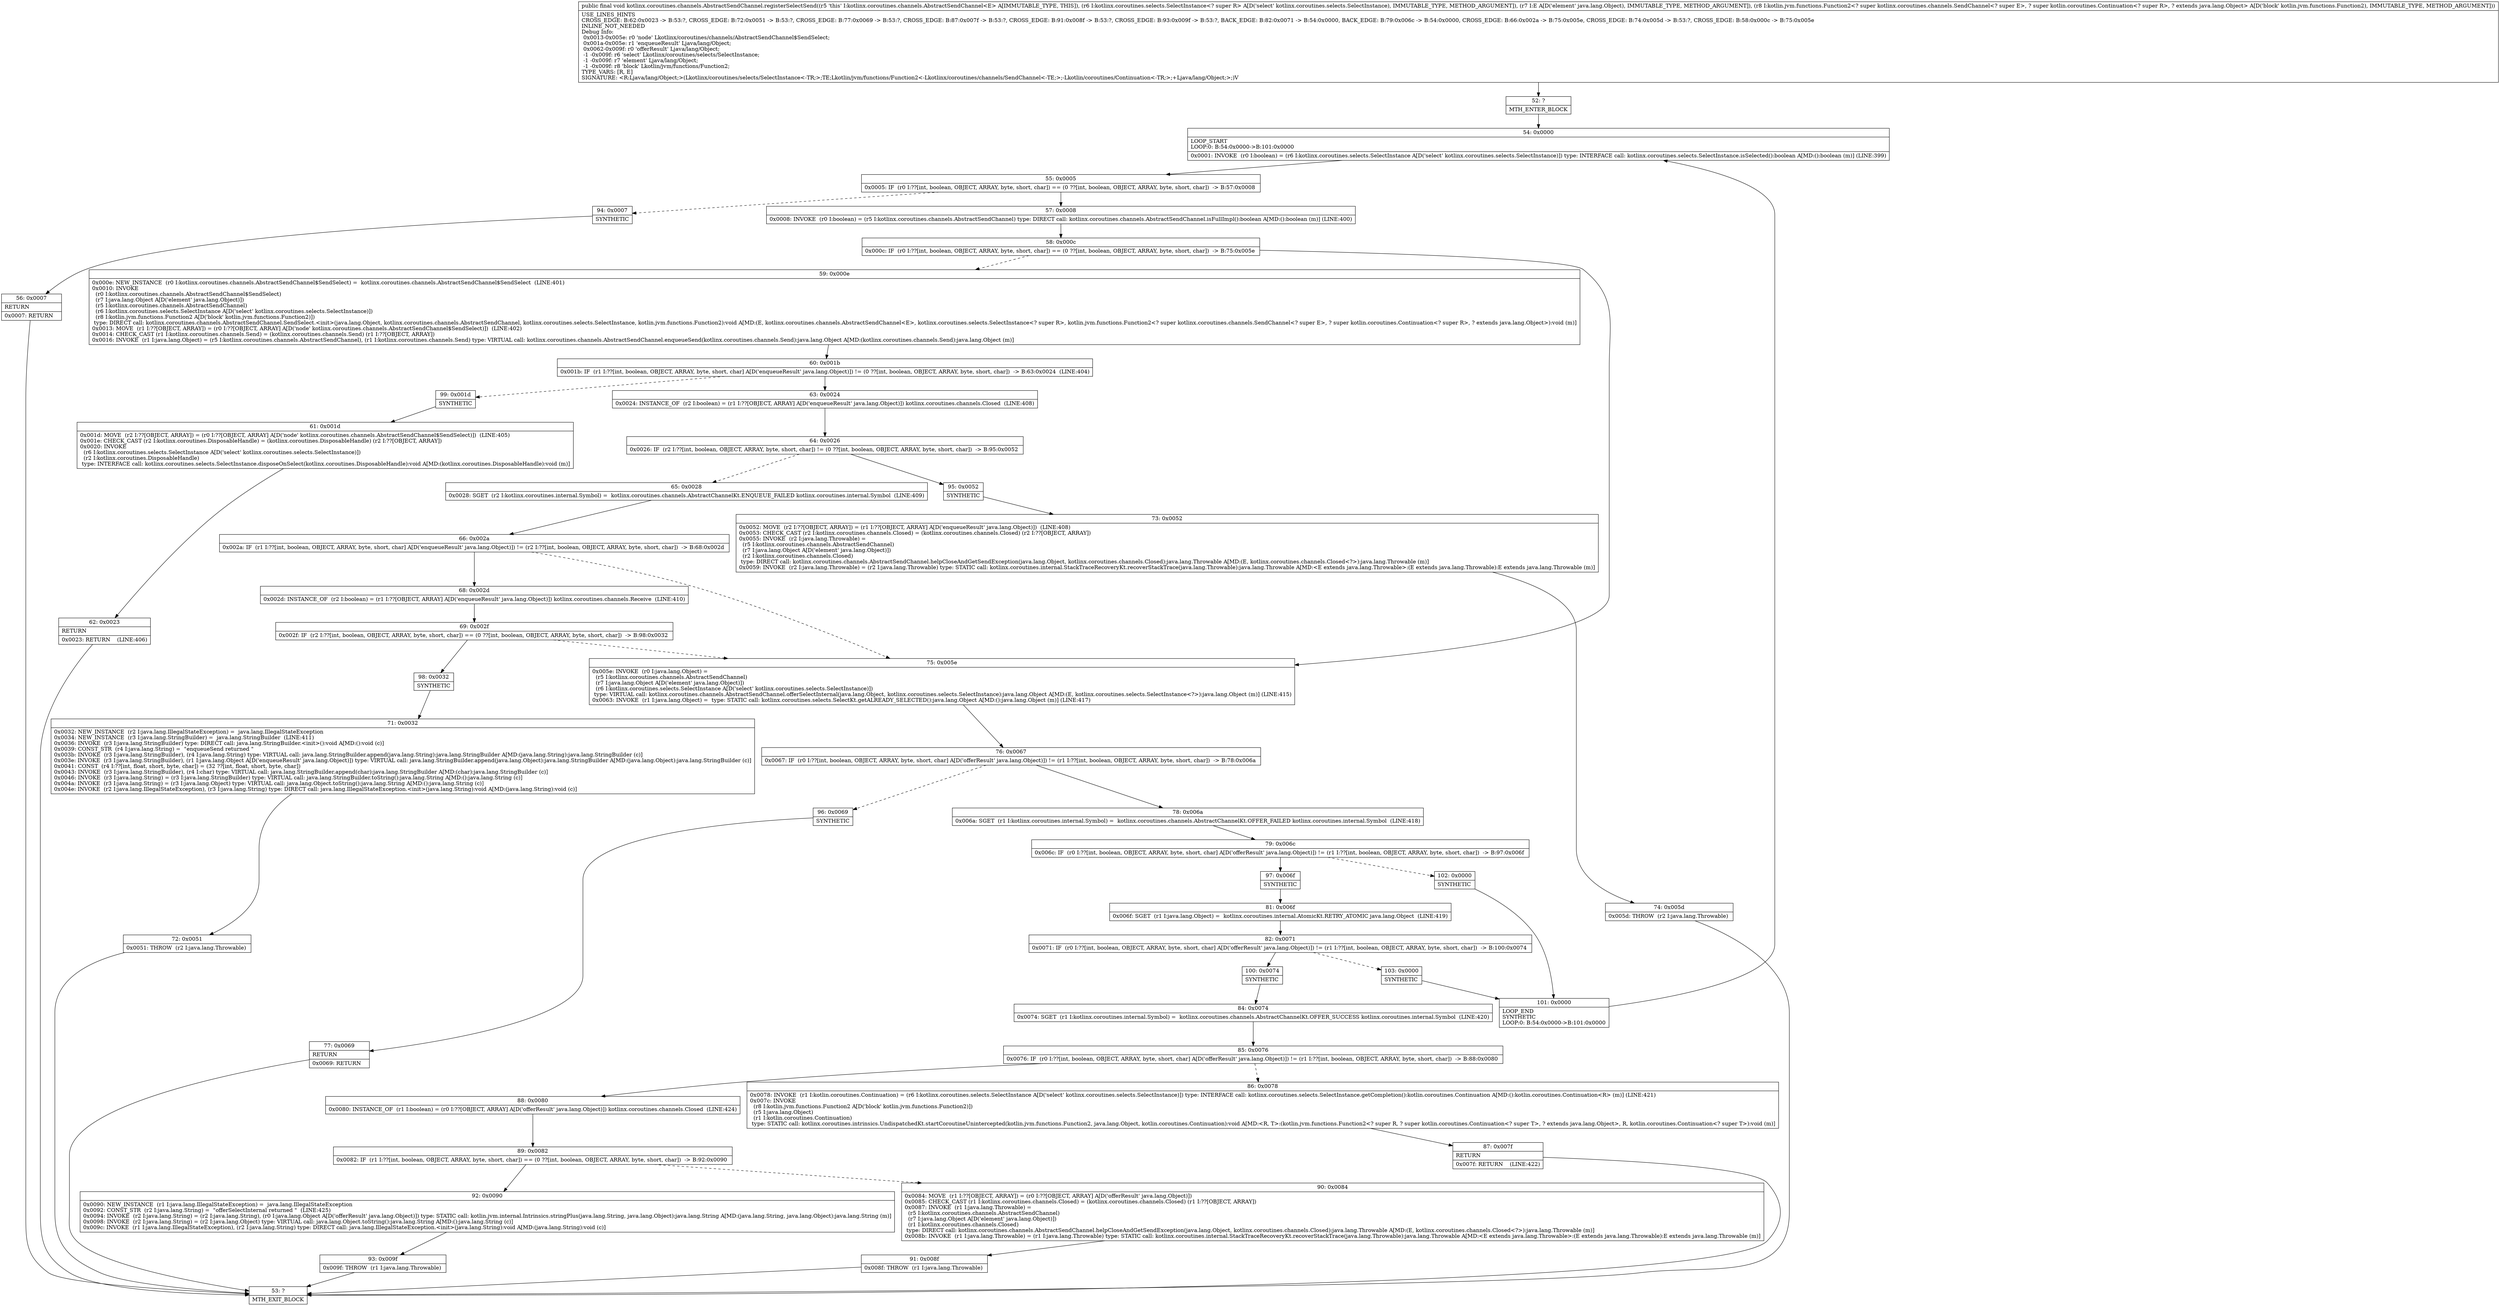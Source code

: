 digraph "CFG forkotlinx.coroutines.channels.AbstractSendChannel.registerSelectSend(Lkotlinx\/coroutines\/selects\/SelectInstance;Ljava\/lang\/Object;Lkotlin\/jvm\/functions\/Function2;)V" {
Node_52 [shape=record,label="{52\:\ ?|MTH_ENTER_BLOCK\l}"];
Node_54 [shape=record,label="{54\:\ 0x0000|LOOP_START\lLOOP:0: B:54:0x0000\-\>B:101:0x0000\l|0x0001: INVOKE  (r0 I:boolean) = (r6 I:kotlinx.coroutines.selects.SelectInstance A[D('select' kotlinx.coroutines.selects.SelectInstance)]) type: INTERFACE call: kotlinx.coroutines.selects.SelectInstance.isSelected():boolean A[MD:():boolean (m)] (LINE:399)\l}"];
Node_55 [shape=record,label="{55\:\ 0x0005|0x0005: IF  (r0 I:??[int, boolean, OBJECT, ARRAY, byte, short, char]) == (0 ??[int, boolean, OBJECT, ARRAY, byte, short, char])  \-\> B:57:0x0008 \l}"];
Node_57 [shape=record,label="{57\:\ 0x0008|0x0008: INVOKE  (r0 I:boolean) = (r5 I:kotlinx.coroutines.channels.AbstractSendChannel) type: DIRECT call: kotlinx.coroutines.channels.AbstractSendChannel.isFullImpl():boolean A[MD:():boolean (m)] (LINE:400)\l}"];
Node_58 [shape=record,label="{58\:\ 0x000c|0x000c: IF  (r0 I:??[int, boolean, OBJECT, ARRAY, byte, short, char]) == (0 ??[int, boolean, OBJECT, ARRAY, byte, short, char])  \-\> B:75:0x005e \l}"];
Node_59 [shape=record,label="{59\:\ 0x000e|0x000e: NEW_INSTANCE  (r0 I:kotlinx.coroutines.channels.AbstractSendChannel$SendSelect) =  kotlinx.coroutines.channels.AbstractSendChannel$SendSelect  (LINE:401)\l0x0010: INVOKE  \l  (r0 I:kotlinx.coroutines.channels.AbstractSendChannel$SendSelect)\l  (r7 I:java.lang.Object A[D('element' java.lang.Object)])\l  (r5 I:kotlinx.coroutines.channels.AbstractSendChannel)\l  (r6 I:kotlinx.coroutines.selects.SelectInstance A[D('select' kotlinx.coroutines.selects.SelectInstance)])\l  (r8 I:kotlin.jvm.functions.Function2 A[D('block' kotlin.jvm.functions.Function2)])\l type: DIRECT call: kotlinx.coroutines.channels.AbstractSendChannel.SendSelect.\<init\>(java.lang.Object, kotlinx.coroutines.channels.AbstractSendChannel, kotlinx.coroutines.selects.SelectInstance, kotlin.jvm.functions.Function2):void A[MD:(E, kotlinx.coroutines.channels.AbstractSendChannel\<E\>, kotlinx.coroutines.selects.SelectInstance\<? super R\>, kotlin.jvm.functions.Function2\<? super kotlinx.coroutines.channels.SendChannel\<? super E\>, ? super kotlin.coroutines.Continuation\<? super R\>, ? extends java.lang.Object\>):void (m)]\l0x0013: MOVE  (r1 I:??[OBJECT, ARRAY]) = (r0 I:??[OBJECT, ARRAY] A[D('node' kotlinx.coroutines.channels.AbstractSendChannel$SendSelect)])  (LINE:402)\l0x0014: CHECK_CAST (r1 I:kotlinx.coroutines.channels.Send) = (kotlinx.coroutines.channels.Send) (r1 I:??[OBJECT, ARRAY]) \l0x0016: INVOKE  (r1 I:java.lang.Object) = (r5 I:kotlinx.coroutines.channels.AbstractSendChannel), (r1 I:kotlinx.coroutines.channels.Send) type: VIRTUAL call: kotlinx.coroutines.channels.AbstractSendChannel.enqueueSend(kotlinx.coroutines.channels.Send):java.lang.Object A[MD:(kotlinx.coroutines.channels.Send):java.lang.Object (m)]\l}"];
Node_60 [shape=record,label="{60\:\ 0x001b|0x001b: IF  (r1 I:??[int, boolean, OBJECT, ARRAY, byte, short, char] A[D('enqueueResult' java.lang.Object)]) != (0 ??[int, boolean, OBJECT, ARRAY, byte, short, char])  \-\> B:63:0x0024  (LINE:404)\l}"];
Node_63 [shape=record,label="{63\:\ 0x0024|0x0024: INSTANCE_OF  (r2 I:boolean) = (r1 I:??[OBJECT, ARRAY] A[D('enqueueResult' java.lang.Object)]) kotlinx.coroutines.channels.Closed  (LINE:408)\l}"];
Node_64 [shape=record,label="{64\:\ 0x0026|0x0026: IF  (r2 I:??[int, boolean, OBJECT, ARRAY, byte, short, char]) != (0 ??[int, boolean, OBJECT, ARRAY, byte, short, char])  \-\> B:95:0x0052 \l}"];
Node_65 [shape=record,label="{65\:\ 0x0028|0x0028: SGET  (r2 I:kotlinx.coroutines.internal.Symbol) =  kotlinx.coroutines.channels.AbstractChannelKt.ENQUEUE_FAILED kotlinx.coroutines.internal.Symbol  (LINE:409)\l}"];
Node_66 [shape=record,label="{66\:\ 0x002a|0x002a: IF  (r1 I:??[int, boolean, OBJECT, ARRAY, byte, short, char] A[D('enqueueResult' java.lang.Object)]) != (r2 I:??[int, boolean, OBJECT, ARRAY, byte, short, char])  \-\> B:68:0x002d \l}"];
Node_68 [shape=record,label="{68\:\ 0x002d|0x002d: INSTANCE_OF  (r2 I:boolean) = (r1 I:??[OBJECT, ARRAY] A[D('enqueueResult' java.lang.Object)]) kotlinx.coroutines.channels.Receive  (LINE:410)\l}"];
Node_69 [shape=record,label="{69\:\ 0x002f|0x002f: IF  (r2 I:??[int, boolean, OBJECT, ARRAY, byte, short, char]) == (0 ??[int, boolean, OBJECT, ARRAY, byte, short, char])  \-\> B:98:0x0032 \l}"];
Node_98 [shape=record,label="{98\:\ 0x0032|SYNTHETIC\l}"];
Node_71 [shape=record,label="{71\:\ 0x0032|0x0032: NEW_INSTANCE  (r2 I:java.lang.IllegalStateException) =  java.lang.IllegalStateException \l0x0034: NEW_INSTANCE  (r3 I:java.lang.StringBuilder) =  java.lang.StringBuilder  (LINE:411)\l0x0036: INVOKE  (r3 I:java.lang.StringBuilder) type: DIRECT call: java.lang.StringBuilder.\<init\>():void A[MD:():void (c)]\l0x0039: CONST_STR  (r4 I:java.lang.String) =  \"enqueueSend returned \" \l0x003b: INVOKE  (r3 I:java.lang.StringBuilder), (r4 I:java.lang.String) type: VIRTUAL call: java.lang.StringBuilder.append(java.lang.String):java.lang.StringBuilder A[MD:(java.lang.String):java.lang.StringBuilder (c)]\l0x003e: INVOKE  (r3 I:java.lang.StringBuilder), (r1 I:java.lang.Object A[D('enqueueResult' java.lang.Object)]) type: VIRTUAL call: java.lang.StringBuilder.append(java.lang.Object):java.lang.StringBuilder A[MD:(java.lang.Object):java.lang.StringBuilder (c)]\l0x0041: CONST  (r4 I:??[int, float, short, byte, char]) = (32 ??[int, float, short, byte, char]) \l0x0043: INVOKE  (r3 I:java.lang.StringBuilder), (r4 I:char) type: VIRTUAL call: java.lang.StringBuilder.append(char):java.lang.StringBuilder A[MD:(char):java.lang.StringBuilder (c)]\l0x0046: INVOKE  (r3 I:java.lang.String) = (r3 I:java.lang.StringBuilder) type: VIRTUAL call: java.lang.StringBuilder.toString():java.lang.String A[MD:():java.lang.String (c)]\l0x004a: INVOKE  (r3 I:java.lang.String) = (r3 I:java.lang.Object) type: VIRTUAL call: java.lang.Object.toString():java.lang.String A[MD:():java.lang.String (c)]\l0x004e: INVOKE  (r2 I:java.lang.IllegalStateException), (r3 I:java.lang.String) type: DIRECT call: java.lang.IllegalStateException.\<init\>(java.lang.String):void A[MD:(java.lang.String):void (c)]\l}"];
Node_72 [shape=record,label="{72\:\ 0x0051|0x0051: THROW  (r2 I:java.lang.Throwable) \l}"];
Node_53 [shape=record,label="{53\:\ ?|MTH_EXIT_BLOCK\l}"];
Node_95 [shape=record,label="{95\:\ 0x0052|SYNTHETIC\l}"];
Node_73 [shape=record,label="{73\:\ 0x0052|0x0052: MOVE  (r2 I:??[OBJECT, ARRAY]) = (r1 I:??[OBJECT, ARRAY] A[D('enqueueResult' java.lang.Object)])  (LINE:408)\l0x0053: CHECK_CAST (r2 I:kotlinx.coroutines.channels.Closed) = (kotlinx.coroutines.channels.Closed) (r2 I:??[OBJECT, ARRAY]) \l0x0055: INVOKE  (r2 I:java.lang.Throwable) = \l  (r5 I:kotlinx.coroutines.channels.AbstractSendChannel)\l  (r7 I:java.lang.Object A[D('element' java.lang.Object)])\l  (r2 I:kotlinx.coroutines.channels.Closed)\l type: DIRECT call: kotlinx.coroutines.channels.AbstractSendChannel.helpCloseAndGetSendException(java.lang.Object, kotlinx.coroutines.channels.Closed):java.lang.Throwable A[MD:(E, kotlinx.coroutines.channels.Closed\<?\>):java.lang.Throwable (m)]\l0x0059: INVOKE  (r2 I:java.lang.Throwable) = (r2 I:java.lang.Throwable) type: STATIC call: kotlinx.coroutines.internal.StackTraceRecoveryKt.recoverStackTrace(java.lang.Throwable):java.lang.Throwable A[MD:\<E extends java.lang.Throwable\>:(E extends java.lang.Throwable):E extends java.lang.Throwable (m)]\l}"];
Node_74 [shape=record,label="{74\:\ 0x005d|0x005d: THROW  (r2 I:java.lang.Throwable) \l}"];
Node_99 [shape=record,label="{99\:\ 0x001d|SYNTHETIC\l}"];
Node_61 [shape=record,label="{61\:\ 0x001d|0x001d: MOVE  (r2 I:??[OBJECT, ARRAY]) = (r0 I:??[OBJECT, ARRAY] A[D('node' kotlinx.coroutines.channels.AbstractSendChannel$SendSelect)])  (LINE:405)\l0x001e: CHECK_CAST (r2 I:kotlinx.coroutines.DisposableHandle) = (kotlinx.coroutines.DisposableHandle) (r2 I:??[OBJECT, ARRAY]) \l0x0020: INVOKE  \l  (r6 I:kotlinx.coroutines.selects.SelectInstance A[D('select' kotlinx.coroutines.selects.SelectInstance)])\l  (r2 I:kotlinx.coroutines.DisposableHandle)\l type: INTERFACE call: kotlinx.coroutines.selects.SelectInstance.disposeOnSelect(kotlinx.coroutines.DisposableHandle):void A[MD:(kotlinx.coroutines.DisposableHandle):void (m)]\l}"];
Node_62 [shape=record,label="{62\:\ 0x0023|RETURN\l|0x0023: RETURN    (LINE:406)\l}"];
Node_75 [shape=record,label="{75\:\ 0x005e|0x005e: INVOKE  (r0 I:java.lang.Object) = \l  (r5 I:kotlinx.coroutines.channels.AbstractSendChannel)\l  (r7 I:java.lang.Object A[D('element' java.lang.Object)])\l  (r6 I:kotlinx.coroutines.selects.SelectInstance A[D('select' kotlinx.coroutines.selects.SelectInstance)])\l type: VIRTUAL call: kotlinx.coroutines.channels.AbstractSendChannel.offerSelectInternal(java.lang.Object, kotlinx.coroutines.selects.SelectInstance):java.lang.Object A[MD:(E, kotlinx.coroutines.selects.SelectInstance\<?\>):java.lang.Object (m)] (LINE:415)\l0x0063: INVOKE  (r1 I:java.lang.Object) =  type: STATIC call: kotlinx.coroutines.selects.SelectKt.getALREADY_SELECTED():java.lang.Object A[MD:():java.lang.Object (m)] (LINE:417)\l}"];
Node_76 [shape=record,label="{76\:\ 0x0067|0x0067: IF  (r0 I:??[int, boolean, OBJECT, ARRAY, byte, short, char] A[D('offerResult' java.lang.Object)]) != (r1 I:??[int, boolean, OBJECT, ARRAY, byte, short, char])  \-\> B:78:0x006a \l}"];
Node_78 [shape=record,label="{78\:\ 0x006a|0x006a: SGET  (r1 I:kotlinx.coroutines.internal.Symbol) =  kotlinx.coroutines.channels.AbstractChannelKt.OFFER_FAILED kotlinx.coroutines.internal.Symbol  (LINE:418)\l}"];
Node_79 [shape=record,label="{79\:\ 0x006c|0x006c: IF  (r0 I:??[int, boolean, OBJECT, ARRAY, byte, short, char] A[D('offerResult' java.lang.Object)]) != (r1 I:??[int, boolean, OBJECT, ARRAY, byte, short, char])  \-\> B:97:0x006f \l}"];
Node_97 [shape=record,label="{97\:\ 0x006f|SYNTHETIC\l}"];
Node_81 [shape=record,label="{81\:\ 0x006f|0x006f: SGET  (r1 I:java.lang.Object) =  kotlinx.coroutines.internal.AtomicKt.RETRY_ATOMIC java.lang.Object  (LINE:419)\l}"];
Node_82 [shape=record,label="{82\:\ 0x0071|0x0071: IF  (r0 I:??[int, boolean, OBJECT, ARRAY, byte, short, char] A[D('offerResult' java.lang.Object)]) != (r1 I:??[int, boolean, OBJECT, ARRAY, byte, short, char])  \-\> B:100:0x0074 \l}"];
Node_100 [shape=record,label="{100\:\ 0x0074|SYNTHETIC\l}"];
Node_84 [shape=record,label="{84\:\ 0x0074|0x0074: SGET  (r1 I:kotlinx.coroutines.internal.Symbol) =  kotlinx.coroutines.channels.AbstractChannelKt.OFFER_SUCCESS kotlinx.coroutines.internal.Symbol  (LINE:420)\l}"];
Node_85 [shape=record,label="{85\:\ 0x0076|0x0076: IF  (r0 I:??[int, boolean, OBJECT, ARRAY, byte, short, char] A[D('offerResult' java.lang.Object)]) != (r1 I:??[int, boolean, OBJECT, ARRAY, byte, short, char])  \-\> B:88:0x0080 \l}"];
Node_86 [shape=record,label="{86\:\ 0x0078|0x0078: INVOKE  (r1 I:kotlin.coroutines.Continuation) = (r6 I:kotlinx.coroutines.selects.SelectInstance A[D('select' kotlinx.coroutines.selects.SelectInstance)]) type: INTERFACE call: kotlinx.coroutines.selects.SelectInstance.getCompletion():kotlin.coroutines.Continuation A[MD:():kotlin.coroutines.Continuation\<R\> (m)] (LINE:421)\l0x007c: INVOKE  \l  (r8 I:kotlin.jvm.functions.Function2 A[D('block' kotlin.jvm.functions.Function2)])\l  (r5 I:java.lang.Object)\l  (r1 I:kotlin.coroutines.Continuation)\l type: STATIC call: kotlinx.coroutines.intrinsics.UndispatchedKt.startCoroutineUnintercepted(kotlin.jvm.functions.Function2, java.lang.Object, kotlin.coroutines.Continuation):void A[MD:\<R, T\>:(kotlin.jvm.functions.Function2\<? super R, ? super kotlin.coroutines.Continuation\<? super T\>, ? extends java.lang.Object\>, R, kotlin.coroutines.Continuation\<? super T\>):void (m)]\l}"];
Node_87 [shape=record,label="{87\:\ 0x007f|RETURN\l|0x007f: RETURN    (LINE:422)\l}"];
Node_88 [shape=record,label="{88\:\ 0x0080|0x0080: INSTANCE_OF  (r1 I:boolean) = (r0 I:??[OBJECT, ARRAY] A[D('offerResult' java.lang.Object)]) kotlinx.coroutines.channels.Closed  (LINE:424)\l}"];
Node_89 [shape=record,label="{89\:\ 0x0082|0x0082: IF  (r1 I:??[int, boolean, OBJECT, ARRAY, byte, short, char]) == (0 ??[int, boolean, OBJECT, ARRAY, byte, short, char])  \-\> B:92:0x0090 \l}"];
Node_90 [shape=record,label="{90\:\ 0x0084|0x0084: MOVE  (r1 I:??[OBJECT, ARRAY]) = (r0 I:??[OBJECT, ARRAY] A[D('offerResult' java.lang.Object)]) \l0x0085: CHECK_CAST (r1 I:kotlinx.coroutines.channels.Closed) = (kotlinx.coroutines.channels.Closed) (r1 I:??[OBJECT, ARRAY]) \l0x0087: INVOKE  (r1 I:java.lang.Throwable) = \l  (r5 I:kotlinx.coroutines.channels.AbstractSendChannel)\l  (r7 I:java.lang.Object A[D('element' java.lang.Object)])\l  (r1 I:kotlinx.coroutines.channels.Closed)\l type: DIRECT call: kotlinx.coroutines.channels.AbstractSendChannel.helpCloseAndGetSendException(java.lang.Object, kotlinx.coroutines.channels.Closed):java.lang.Throwable A[MD:(E, kotlinx.coroutines.channels.Closed\<?\>):java.lang.Throwable (m)]\l0x008b: INVOKE  (r1 I:java.lang.Throwable) = (r1 I:java.lang.Throwable) type: STATIC call: kotlinx.coroutines.internal.StackTraceRecoveryKt.recoverStackTrace(java.lang.Throwable):java.lang.Throwable A[MD:\<E extends java.lang.Throwable\>:(E extends java.lang.Throwable):E extends java.lang.Throwable (m)]\l}"];
Node_91 [shape=record,label="{91\:\ 0x008f|0x008f: THROW  (r1 I:java.lang.Throwable) \l}"];
Node_92 [shape=record,label="{92\:\ 0x0090|0x0090: NEW_INSTANCE  (r1 I:java.lang.IllegalStateException) =  java.lang.IllegalStateException \l0x0092: CONST_STR  (r2 I:java.lang.String) =  \"offerSelectInternal returned \"  (LINE:425)\l0x0094: INVOKE  (r2 I:java.lang.String) = (r2 I:java.lang.String), (r0 I:java.lang.Object A[D('offerResult' java.lang.Object)]) type: STATIC call: kotlin.jvm.internal.Intrinsics.stringPlus(java.lang.String, java.lang.Object):java.lang.String A[MD:(java.lang.String, java.lang.Object):java.lang.String (m)]\l0x0098: INVOKE  (r2 I:java.lang.String) = (r2 I:java.lang.Object) type: VIRTUAL call: java.lang.Object.toString():java.lang.String A[MD:():java.lang.String (c)]\l0x009c: INVOKE  (r1 I:java.lang.IllegalStateException), (r2 I:java.lang.String) type: DIRECT call: java.lang.IllegalStateException.\<init\>(java.lang.String):void A[MD:(java.lang.String):void (c)]\l}"];
Node_93 [shape=record,label="{93\:\ 0x009f|0x009f: THROW  (r1 I:java.lang.Throwable) \l}"];
Node_103 [shape=record,label="{103\:\ 0x0000|SYNTHETIC\l}"];
Node_101 [shape=record,label="{101\:\ 0x0000|LOOP_END\lSYNTHETIC\lLOOP:0: B:54:0x0000\-\>B:101:0x0000\l}"];
Node_102 [shape=record,label="{102\:\ 0x0000|SYNTHETIC\l}"];
Node_96 [shape=record,label="{96\:\ 0x0069|SYNTHETIC\l}"];
Node_77 [shape=record,label="{77\:\ 0x0069|RETURN\l|0x0069: RETURN   \l}"];
Node_94 [shape=record,label="{94\:\ 0x0007|SYNTHETIC\l}"];
Node_56 [shape=record,label="{56\:\ 0x0007|RETURN\l|0x0007: RETURN   \l}"];
MethodNode[shape=record,label="{public final void kotlinx.coroutines.channels.AbstractSendChannel.registerSelectSend((r5 'this' I:kotlinx.coroutines.channels.AbstractSendChannel\<E\> A[IMMUTABLE_TYPE, THIS]), (r6 I:kotlinx.coroutines.selects.SelectInstance\<? super R\> A[D('select' kotlinx.coroutines.selects.SelectInstance), IMMUTABLE_TYPE, METHOD_ARGUMENT]), (r7 I:E A[D('element' java.lang.Object), IMMUTABLE_TYPE, METHOD_ARGUMENT]), (r8 I:kotlin.jvm.functions.Function2\<? super kotlinx.coroutines.channels.SendChannel\<? super E\>, ? super kotlin.coroutines.Continuation\<? super R\>, ? extends java.lang.Object\> A[D('block' kotlin.jvm.functions.Function2), IMMUTABLE_TYPE, METHOD_ARGUMENT]))  | USE_LINES_HINTS\lCROSS_EDGE: B:62:0x0023 \-\> B:53:?, CROSS_EDGE: B:72:0x0051 \-\> B:53:?, CROSS_EDGE: B:77:0x0069 \-\> B:53:?, CROSS_EDGE: B:87:0x007f \-\> B:53:?, CROSS_EDGE: B:91:0x008f \-\> B:53:?, CROSS_EDGE: B:93:0x009f \-\> B:53:?, BACK_EDGE: B:82:0x0071 \-\> B:54:0x0000, BACK_EDGE: B:79:0x006c \-\> B:54:0x0000, CROSS_EDGE: B:66:0x002a \-\> B:75:0x005e, CROSS_EDGE: B:74:0x005d \-\> B:53:?, CROSS_EDGE: B:58:0x000c \-\> B:75:0x005e\lINLINE_NOT_NEEDED\lDebug Info:\l  0x0013\-0x005e: r0 'node' Lkotlinx\/coroutines\/channels\/AbstractSendChannel$SendSelect;\l  0x001a\-0x005e: r1 'enqueueResult' Ljava\/lang\/Object;\l  0x0062\-0x009f: r0 'offerResult' Ljava\/lang\/Object;\l  \-1 \-0x009f: r6 'select' Lkotlinx\/coroutines\/selects\/SelectInstance;\l  \-1 \-0x009f: r7 'element' Ljava\/lang\/Object;\l  \-1 \-0x009f: r8 'block' Lkotlin\/jvm\/functions\/Function2;\lTYPE_VARS: [R, E]\lSIGNATURE: \<R:Ljava\/lang\/Object;\>(Lkotlinx\/coroutines\/selects\/SelectInstance\<\-TR;\>;TE;Lkotlin\/jvm\/functions\/Function2\<\-Lkotlinx\/coroutines\/channels\/SendChannel\<\-TE;\>;\-Lkotlin\/coroutines\/Continuation\<\-TR;\>;+Ljava\/lang\/Object;\>;)V\l}"];
MethodNode -> Node_52;Node_52 -> Node_54;
Node_54 -> Node_55;
Node_55 -> Node_57;
Node_55 -> Node_94[style=dashed];
Node_57 -> Node_58;
Node_58 -> Node_59[style=dashed];
Node_58 -> Node_75;
Node_59 -> Node_60;
Node_60 -> Node_63;
Node_60 -> Node_99[style=dashed];
Node_63 -> Node_64;
Node_64 -> Node_65[style=dashed];
Node_64 -> Node_95;
Node_65 -> Node_66;
Node_66 -> Node_68;
Node_66 -> Node_75[style=dashed];
Node_68 -> Node_69;
Node_69 -> Node_75[style=dashed];
Node_69 -> Node_98;
Node_98 -> Node_71;
Node_71 -> Node_72;
Node_72 -> Node_53;
Node_95 -> Node_73;
Node_73 -> Node_74;
Node_74 -> Node_53;
Node_99 -> Node_61;
Node_61 -> Node_62;
Node_62 -> Node_53;
Node_75 -> Node_76;
Node_76 -> Node_78;
Node_76 -> Node_96[style=dashed];
Node_78 -> Node_79;
Node_79 -> Node_97;
Node_79 -> Node_102[style=dashed];
Node_97 -> Node_81;
Node_81 -> Node_82;
Node_82 -> Node_100;
Node_82 -> Node_103[style=dashed];
Node_100 -> Node_84;
Node_84 -> Node_85;
Node_85 -> Node_86[style=dashed];
Node_85 -> Node_88;
Node_86 -> Node_87;
Node_87 -> Node_53;
Node_88 -> Node_89;
Node_89 -> Node_90[style=dashed];
Node_89 -> Node_92;
Node_90 -> Node_91;
Node_91 -> Node_53;
Node_92 -> Node_93;
Node_93 -> Node_53;
Node_103 -> Node_101;
Node_101 -> Node_54;
Node_102 -> Node_101;
Node_96 -> Node_77;
Node_77 -> Node_53;
Node_94 -> Node_56;
Node_56 -> Node_53;
}

